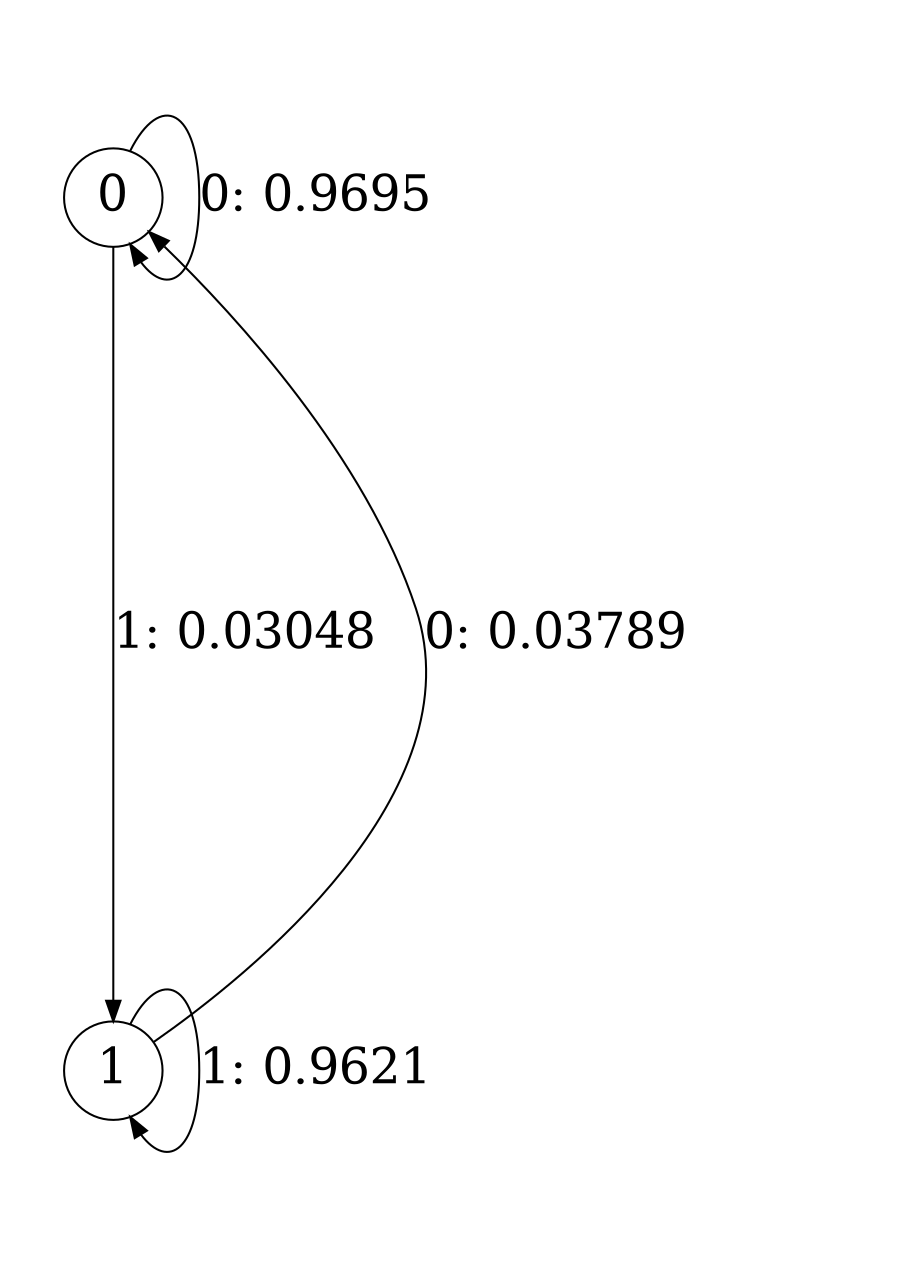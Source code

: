 digraph "ch1_face_grouped_ms_L10" {
size = "6,8.5";
ratio = "fill";
node [shape = circle];
node [fontsize = 24];
edge [fontsize = 24];
0 -> 0 [label = "0: 0.9695   "];
0 -> 1 [label = "1: 0.03048  "];
1 -> 0 [label = "0: 0.03789  "];
1 -> 1 [label = "1: 0.9621   "];
}